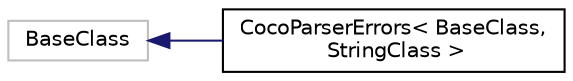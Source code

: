 digraph "Graphical Class Hierarchy"
{
  bgcolor="transparent";
  edge [fontname="Helvetica",fontsize="10",labelfontname="Helvetica",labelfontsize="10"];
  node [fontname="Helvetica",fontsize="10",shape=record];
  rankdir="LR";
  Node1 [label="BaseClass",height=0.2,width=0.4,color="grey75"];
  Node1 -> Node2 [dir="back",color="midnightblue",fontsize="10",style="solid",fontname="Helvetica"];
  Node2 [label="CocoParserErrors\< BaseClass,\l StringClass \>",height=0.2,width=0.4,color="black",URL="$a00304.html",tooltip="Templated class to shadow the error handling for Coco/R parsers. "];
}
